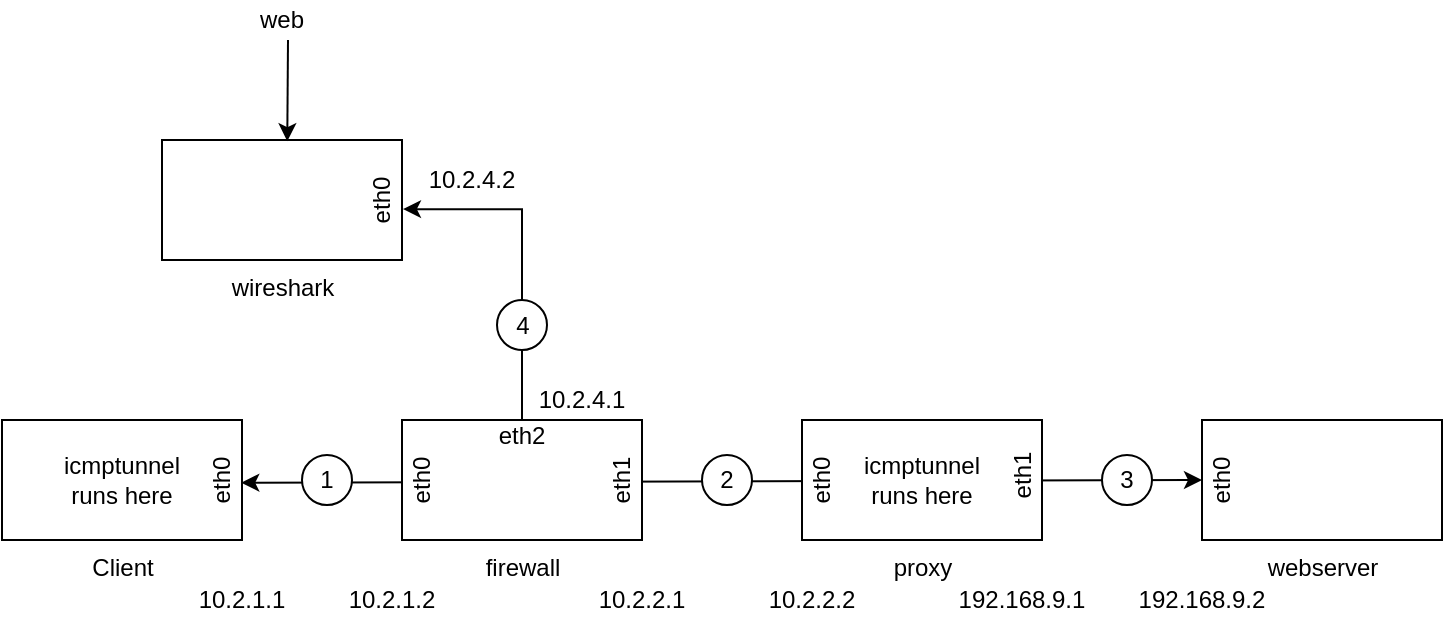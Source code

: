 <mxfile version="13.2.1" type="device"><diagram id="JXt2fFoTFGmN5ZZZ6eJ_" name="Page-1"><mxGraphModel dx="1653" dy="711" grid="1" gridSize="10" guides="1" tooltips="1" connect="1" arrows="1" fold="1" page="1" pageScale="1" pageWidth="850" pageHeight="1100" math="0" shadow="0"><root><mxCell id="0"/><mxCell id="1" parent="0"/><mxCell id="-o2PiXSSFjjXvixnWHas-1" value="Client" style="verticalLabelPosition=bottom;verticalAlign=top;html=1;shape=mxgraph.basic.rect;fillColor2=none;strokeWidth=1;size=20;indent=5;" parent="1" vertex="1"><mxGeometry x="40" y="280" width="120" height="60" as="geometry"/></mxCell><mxCell id="-o2PiXSSFjjXvixnWHas-17" style="edgeStyle=orthogonalEdgeStyle;rounded=0;orthogonalLoop=1;jettySize=auto;html=1;entryX=1.004;entryY=0.576;entryDx=0;entryDy=0;entryPerimeter=0;" parent="1" source="-o2PiXSSFjjXvixnWHas-3" target="-o2PiXSSFjjXvixnWHas-7" edge="1"><mxGeometry relative="1" as="geometry"/></mxCell><mxCell id="-o2PiXSSFjjXvixnWHas-7" value="wireshark" style="verticalLabelPosition=bottom;verticalAlign=top;html=1;shape=mxgraph.basic.rect;fillColor2=none;strokeWidth=1;size=20;indent=5;" parent="1" vertex="1"><mxGeometry x="120" y="140" width="120" height="60" as="geometry"/></mxCell><mxCell id="-o2PiXSSFjjXvixnWHas-8" value="4" style="ellipse;whiteSpace=wrap;html=1;aspect=fixed;" parent="1" vertex="1"><mxGeometry x="287.5" y="220" width="25" height="25" as="geometry"/></mxCell><mxCell id="-o2PiXSSFjjXvixnWHas-14" value="" style="endArrow=classic;startArrow=classic;html=1;exitX=0.997;exitY=0.523;exitDx=0;exitDy=0;exitPerimeter=0;entryX=0.5;entryY=0;entryDx=0;entryDy=0;" parent="1" source="-o2PiXSSFjjXvixnWHas-1" target="4Rqq4AXHobDpuVZqdpyi-5" edge="1"><mxGeometry width="50" height="50" relative="1" as="geometry"><mxPoint x="450" y="390" as="sourcePoint"/><mxPoint x="500" y="340" as="targetPoint"/></mxGeometry></mxCell><mxCell id="-o2PiXSSFjjXvixnWHas-2" value="1" style="ellipse;whiteSpace=wrap;html=1;aspect=fixed;" parent="1" vertex="1"><mxGeometry x="190" y="297.5" width="25" height="25" as="geometry"/></mxCell><mxCell id="-o2PiXSSFjjXvixnWHas-3" value="firewall" style="verticalLabelPosition=bottom;verticalAlign=top;html=1;shape=mxgraph.basic.rect;fillColor2=none;strokeWidth=1;size=20;indent=5;" parent="1" vertex="1"><mxGeometry x="240" y="280" width="120" height="60" as="geometry"/></mxCell><mxCell id="-o2PiXSSFjjXvixnWHas-9" value="proxy" style="verticalLabelPosition=bottom;verticalAlign=top;html=1;shape=mxgraph.basic.rect;fillColor2=none;strokeWidth=1;size=20;indent=5;" parent="1" vertex="1"><mxGeometry x="440" y="280" width="120" height="60" as="geometry"/></mxCell><mxCell id="-o2PiXSSFjjXvixnWHas-11" value="webserver" style="verticalLabelPosition=bottom;verticalAlign=top;html=1;shape=mxgraph.basic.rect;fillColor2=none;strokeWidth=1;size=20;indent=5;" parent="1" vertex="1"><mxGeometry x="640" y="280" width="120" height="60" as="geometry"/></mxCell><mxCell id="-o2PiXSSFjjXvixnWHas-4" value="2" style="ellipse;whiteSpace=wrap;html=1;aspect=fixed;" parent="1" vertex="1"><mxGeometry x="390" y="297.5" width="25" height="25" as="geometry"/></mxCell><mxCell id="-o2PiXSSFjjXvixnWHas-10" value="3" style="ellipse;whiteSpace=wrap;html=1;aspect=fixed;" parent="1" vertex="1"><mxGeometry x="590" y="297.5" width="25" height="25" as="geometry"/></mxCell><mxCell id="-o2PiXSSFjjXvixnWHas-21" value="" style="endArrow=classic;html=1;entryX=0.522;entryY=0.01;entryDx=0;entryDy=0;entryPerimeter=0;" parent="1" target="-o2PiXSSFjjXvixnWHas-7" edge="1"><mxGeometry width="50" height="50" relative="1" as="geometry"><mxPoint x="183" y="90" as="sourcePoint"/><mxPoint x="500" y="340" as="targetPoint"/></mxGeometry></mxCell><mxCell id="-o2PiXSSFjjXvixnWHas-23" value="web" style="text;html=1;strokeColor=none;fillColor=none;align=center;verticalAlign=middle;whiteSpace=wrap;rounded=0;" parent="1" vertex="1"><mxGeometry x="160" y="70" width="40" height="20" as="geometry"/></mxCell><mxCell id="-o2PiXSSFjjXvixnWHas-27" value="10.2.1.1" style="text;html=1;strokeColor=none;fillColor=none;align=center;verticalAlign=middle;whiteSpace=wrap;rounded=0;" parent="1" vertex="1"><mxGeometry x="140" y="360" width="40" height="20" as="geometry"/></mxCell><mxCell id="-o2PiXSSFjjXvixnWHas-28" value="10.2.1.2" style="text;html=1;strokeColor=none;fillColor=none;align=center;verticalAlign=middle;whiteSpace=wrap;rounded=0;" parent="1" vertex="1"><mxGeometry x="215" y="360" width="40" height="20" as="geometry"/></mxCell><mxCell id="-o2PiXSSFjjXvixnWHas-30" value="10.2.2.1" style="text;html=1;strokeColor=none;fillColor=none;align=center;verticalAlign=middle;whiteSpace=wrap;rounded=0;" parent="1" vertex="1"><mxGeometry x="340" y="360" width="40" height="20" as="geometry"/></mxCell><mxCell id="-o2PiXSSFjjXvixnWHas-31" value="10.2.4.1" style="text;html=1;strokeColor=none;fillColor=none;align=center;verticalAlign=middle;whiteSpace=wrap;rounded=0;" parent="1" vertex="1"><mxGeometry x="310" y="260" width="40" height="20" as="geometry"/></mxCell><mxCell id="-o2PiXSSFjjXvixnWHas-33" value="10.2.4.2" style="text;html=1;strokeColor=none;fillColor=none;align=center;verticalAlign=middle;whiteSpace=wrap;rounded=0;" parent="1" vertex="1"><mxGeometry x="255" y="150" width="40" height="20" as="geometry"/></mxCell><mxCell id="-o2PiXSSFjjXvixnWHas-34" value="10.2.2.2" style="text;html=1;strokeColor=none;fillColor=none;align=center;verticalAlign=middle;whiteSpace=wrap;rounded=0;" parent="1" vertex="1"><mxGeometry x="425" y="360" width="40" height="20" as="geometry"/></mxCell><mxCell id="-o2PiXSSFjjXvixnWHas-35" value="192.168.9.1" style="text;html=1;strokeColor=none;fillColor=none;align=center;verticalAlign=middle;whiteSpace=wrap;rounded=0;" parent="1" vertex="1"><mxGeometry x="530" y="360" width="40" height="20" as="geometry"/></mxCell><mxCell id="-o2PiXSSFjjXvixnWHas-36" value="192.168.9.2" style="text;html=1;strokeColor=none;fillColor=none;align=center;verticalAlign=middle;whiteSpace=wrap;rounded=0;" parent="1" vertex="1"><mxGeometry x="620" y="360" width="40" height="20" as="geometry"/></mxCell><mxCell id="-o2PiXSSFjjXvixnWHas-37" value="icmptunnel runs here" style="text;html=1;strokeColor=none;fillColor=none;align=center;verticalAlign=middle;whiteSpace=wrap;rounded=0;" parent="1" vertex="1"><mxGeometry x="80" y="300" width="40" height="20" as="geometry"/></mxCell><mxCell id="-o2PiXSSFjjXvixnWHas-38" value="icmptunnel runs here" style="text;html=1;strokeColor=none;fillColor=none;align=center;verticalAlign=middle;whiteSpace=wrap;rounded=0;" parent="1" vertex="1"><mxGeometry x="480" y="300" width="40" height="20" as="geometry"/></mxCell><mxCell id="4Rqq4AXHobDpuVZqdpyi-2" value="eth0" style="text;html=1;strokeColor=none;fillColor=none;align=center;verticalAlign=middle;whiteSpace=wrap;rounded=0;rotation=-90;" vertex="1" parent="1"><mxGeometry x="210" y="160" width="40" height="20" as="geometry"/></mxCell><mxCell id="4Rqq4AXHobDpuVZqdpyi-3" value="eth0" style="text;html=1;strokeColor=none;fillColor=none;align=center;verticalAlign=middle;whiteSpace=wrap;rounded=0;rotation=-90;" vertex="1" parent="1"><mxGeometry x="230" y="300" width="40" height="20" as="geometry"/></mxCell><mxCell id="4Rqq4AXHobDpuVZqdpyi-4" value="eth0" style="text;html=1;strokeColor=none;fillColor=none;align=center;verticalAlign=middle;whiteSpace=wrap;rounded=0;rotation=-90;" vertex="1" parent="1"><mxGeometry x="430" y="300" width="40" height="20" as="geometry"/></mxCell><mxCell id="4Rqq4AXHobDpuVZqdpyi-5" value="eth0" style="text;html=1;strokeColor=none;fillColor=none;align=center;verticalAlign=middle;whiteSpace=wrap;rounded=0;rotation=-90;" vertex="1" parent="1"><mxGeometry x="630" y="300" width="40" height="20" as="geometry"/></mxCell><mxCell id="4Rqq4AXHobDpuVZqdpyi-6" value="eth0" style="text;html=1;strokeColor=none;fillColor=none;align=center;verticalAlign=middle;whiteSpace=wrap;rounded=0;rotation=-90;" vertex="1" parent="1"><mxGeometry x="130" y="300" width="40" height="20" as="geometry"/></mxCell><mxCell id="4Rqq4AXHobDpuVZqdpyi-11" value="eth1" style="text;html=1;strokeColor=none;fillColor=none;align=center;verticalAlign=middle;whiteSpace=wrap;rounded=0;rotation=-90;" vertex="1" parent="1"><mxGeometry x="330" y="300" width="40" height="20" as="geometry"/></mxCell><mxCell id="4Rqq4AXHobDpuVZqdpyi-12" value="eth1" style="text;html=1;strokeColor=none;fillColor=none;align=center;verticalAlign=middle;whiteSpace=wrap;rounded=0;rotation=-90;" vertex="1" parent="1"><mxGeometry x="530" y="297.5" width="40" height="20" as="geometry"/></mxCell><mxCell id="4Rqq4AXHobDpuVZqdpyi-14" value="eth2" style="text;html=1;strokeColor=none;fillColor=none;align=center;verticalAlign=middle;whiteSpace=wrap;rounded=0;" vertex="1" parent="1"><mxGeometry x="280" y="277.5" width="40" height="20" as="geometry"/></mxCell></root></mxGraphModel></diagram></mxfile>